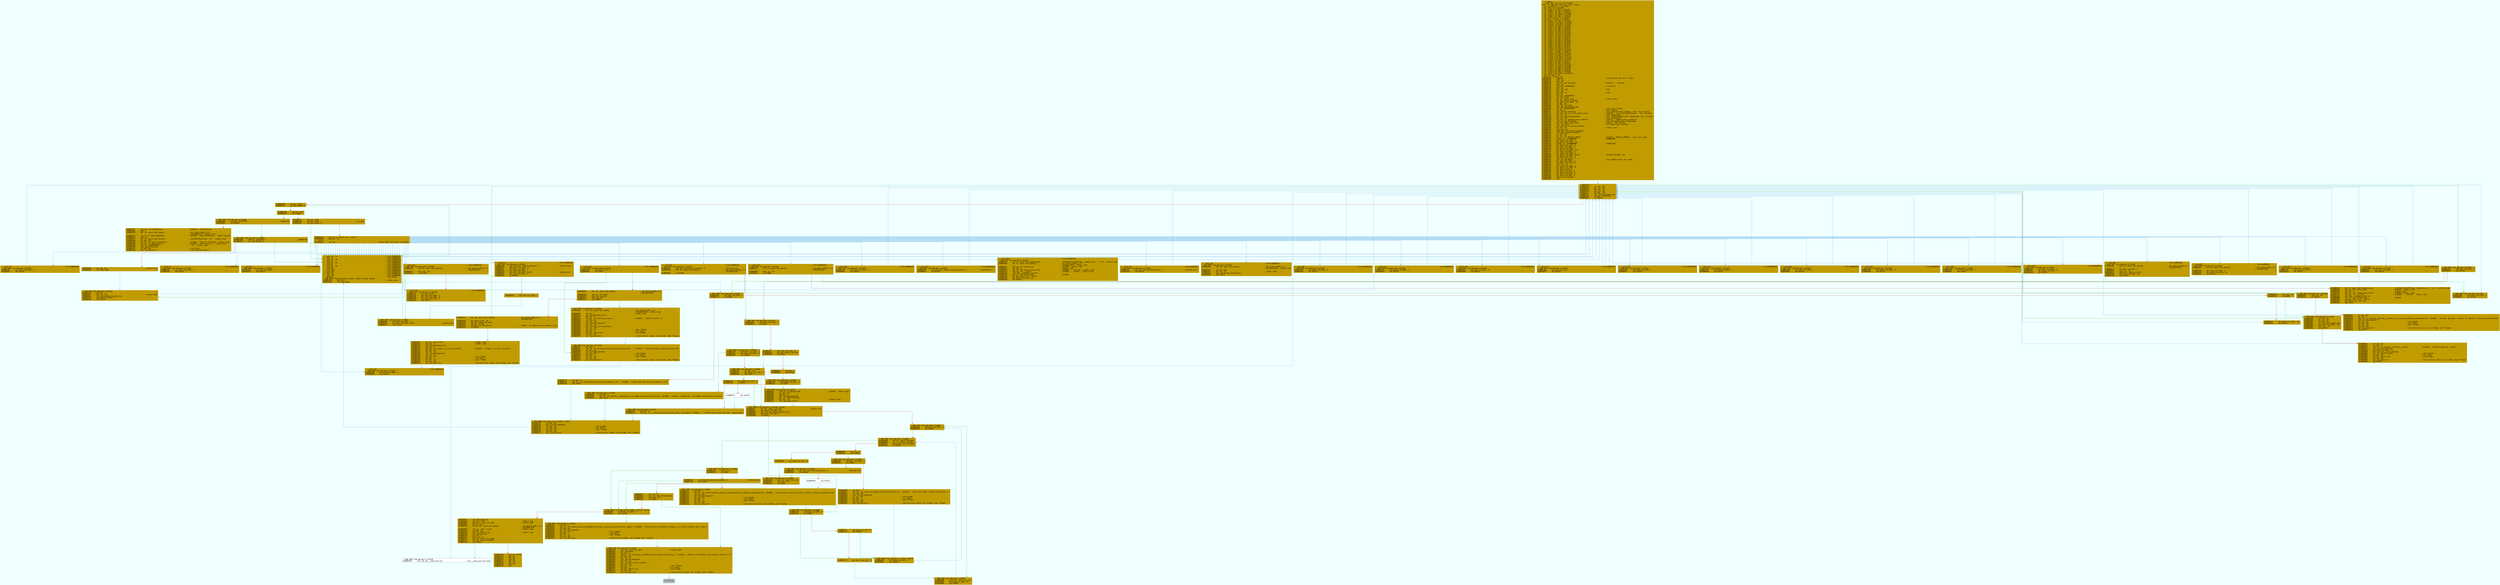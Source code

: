digraph code {
	graph [bgcolor=azure fontsize=8 fontname="Courier" splines="ortho"];
	node [fillcolor=gray style=filled shape=box];
	edge [arrowhead="normal"];
	"0x00004110" [URL="dbg.main/0x00004110", fillcolor="#c19c00",color="#c19c00", fontname="Courier",label="  ;-- main:\l  ; DATA XREF from entry0 @ 0x4998\l2144: int dbg.main (int argc, char **argv);\l; var cp_options x @ rbp-0x130\l; var stat st @ rbp-0xd0\l; var int64_t var_8h @ rsp+0x18\l; var int64_t var_10h @ rsp+0x20\l; var int64_t var_18h @ rsp+0x28\l; var uint32_t var_25h @ rsp+0x35\l; var int64_t var_26h @ rsp+0x36\l; var int64_t var_27h @ rsp+0x37\l; var char **format @ rsp+0x38\l; var int64_t var_30h @ rsp+0x40\l; var uint32_t var_34h @ rsp+0x44\l; var uint32_t var_38h @ rsp+0x48\l; var uint32_t var_3ch @ rsp+0x4c\l; var int64_t var_40h @ rsp+0x50\l; var int64_t var_44h @ rsp+0x54\l; var int64_t var_45h @ rsp+0x55\l; var int64_t var_46h @ rsp+0x56\l; var uint32_t var_47h @ rsp+0x57\l; var int64_t var_48h @ rsp+0x58\l; var int64_t var_4ch @ rsp+0x5c\l; var int64_t var_4dh @ rsp+0x5d\l; var int64_t var_4eh @ rsp+0x5e\l; var int64_t var_50h @ rsp+0x60\l; var int64_t var_58h @ rsp+0x68\l; var int64_t var_60h @ rsp+0x70\l; var int64_t var_61h @ rsp+0x71\l; var int64_t var_62h @ rsp+0x72\l; var uint32_t var_63h @ rsp+0x73\l; var int64_t var_64h @ rsp+0x74\l; var int64_t var_65h @ rsp+0x75\l; var uint32_t var_66h @ rsp+0x76\l; var int64_t var_67h @ rsp+0x77\l; var uint32_t var_68h @ rsp+0x78\l; var uint32_t var_6ah @ rsp+0x7a\l; var int64_t var_6bh @ rsp+0x7b\l; var int64_t var_6ch @ rsp+0x7c\l; var int64_t var_6eh @ rsp+0x7e\l; var uint32_t var_74h @ rsp+0x84\l; var int64_t var_78h @ rsp+0x88\l; var int64_t var_80h @ rsp+0x90\l; var int64_t var_90h @ rsp+0xa0\l; var int64_t var_a8h @ rsp+0xb8\l; var int64_t var_128h @ rsp+0x138\l; arg int argc @ rdi\l; arg char **argv @ rsi\l0x00004110      endbr64                                                ; int main(int argc,char ** argv);\l0x00004114      push r15\l0x00004116      push r14\l0x00004118      lea r14, obj.long_opts                                 ; 0x204a0 ; \",\\x82\\x01\"\l0x0000411f      push r13\l0x00004121      lea r13, [0x000180e2]                                  ; \"coreutils\"\l0x00004128      push r12\l0x0000412a      mov r12d, edi                                          ; argc\l0x0000412d      push rbp\l0x0000412e      mov rbp, rsi                                           ; argv\l0x00004131      push rbx\l0x00004132      lea rbx, [0x0001834c]\l0x00004139      sub rsp, 0x138\l0x00004140      mov rdi, qword [rsi]                                   ; int64_t arg1\l0x00004143      mov rax, qword fs:[0x28]\l0x0000414c      mov qword [var_128h], rax\l0x00004154      xor eax, eax\l0x00004156      lea r15, [var_30h]\l0x0000415b      call dbg.set_program_name\l0x00004160      lea rsi, [0x00019e3b]                                  ; const char *locale\l0x00004167      mov edi, 6                                             ; int category\l0x0000416c      call sym.imp.setlocale                                 ; char *setlocale(int category, const char *locale)\l0x00004171      lea rsi, str._usr_local_share_locale                   ; 0x18158 ; \"/usr/local/share/locale\" ; char *dirname\l0x00004178      mov rdi, r13                                           ; char *domainname\l0x0000417b      call sym.imp.bindtextdomain                            ; char *bindtextdomain(char *domainname, char *dirname)\l0x00004180      mov rdi, r13                                           ; char *domainname\l0x00004183      lea r13, str.abdfHilLnprst:uvxPRS:TZ                   ; 0x181de ; \"abdfHilLnprst:uvxPRS:TZ\"\l0x0000418a      call sym.imp.textdomain                                ; char *textdomain(char *domainname)\l0x0000418f      lea rdi, [dbg.close_stdin]                             ; 0xdc10 ; func function\l0x00004196      call sym.atexit                                        ; int atexit(func function)\l0x0000419b      call sym.imp.is_selinux_enabled\l0x000041a0      mov rdi, r15                                           ; int64_t arg1\l0x000041a3      test eax, eax\l0x000041a5      setg byte [obj.selinux_enabled]\l0x000041ac      call dbg.cp_options_default\l0x000041b1      xor edx, edx\l0x000041b3      xor ecx, ecx\l0x000041b5      lea rdi, str.POSIXLY_CORRECT                           ; 0x18170 ; \"POSIXLY_CORRECT\" ; const char *name\l0x000041bc      movabs rax, 0x200000004                                ; 8589934596\l0x000041c6      mov dword [var_74h], 1\l0x000041ce      mov qword [var_38h], rax\l0x000041d3      movabs rax, 0x100000000                                ; 4294967296\l0x000041dd      mov dword [var_4ch], 0\l0x000041e5      mov byte [var_50h], 0\l0x000041ea      mov dword [var_34h], 1\l0x000041f2      mov qword [var_40h], rax\l0x000041f7      mov word [var_48h], dx\l0x000041fc      mov qword [var_58h], 0\l0x00004205      mov qword [var_60h], 0x100                             ; [0x100:8]=0x1600 \"cpy\"\l0x0000420e      mov dword [var_68h], 0\l0x00004216      mov word [var_6ch], cx\l0x0000421b      call sym.imp.getenv                                    ; char *getenv(const char *name)\l0x00004220      mov byte [var_26h], 0\l0x00004225      mov qword [var_78h], 0\l0x0000422e      test rax, rax\l0x00004231      mov qword [var_80h], 0\l0x0000423d      mov qword [var_18h], 0\l0x00004246      mov qword [rsp], 0\l0x0000424e      mov byte [var_27h], 0\l0x00004253      mov qword [var_8h], 0\l0x0000425c      mov qword [var_10h], 0\l0x00004265      mov byte [var_25h], 0\l0x0000426a      setne byte [var_6eh]\l0x0000426f      nop\l"]
	"0x00004270" [URL="dbg.main/0x00004270", fillcolor="#c19c00",color="#c19c00", fontname="Courier",label="; XREFS(34)\l0x00004270      xor r8d, r8d\l0x00004273      mov rcx, r14\l0x00004276      mov rdx, r13\l0x00004279      mov rsi, rbp\l0x0000427c      mov edi, r12d\l0x0000427f      call sym.imp.getopt_long\l0x00004284      cmp eax, 0xffffffff\l0x00004287      je 0x4629\l"]
	"0x0000428d" [URL="dbg.main/0x0000428d", fillcolor="#c19c00",color="#c19c00", fontname="Courier",label="0x0000428d      cmp eax, 0x88\l0x00004292      jg case.0x42b4.73\l"]
	"0x00004298" [URL="dbg.main/0x00004298", fillcolor="#c19c00",color="#c19c00", fontname="Courier",label="0x00004298      cmp eax, 0x47\l0x0000429b      jle 0x4560\l"]
	"0x000042a1" [URL="dbg.main/0x000042a1", fillcolor="#c19c00",color="#c19c00", fontname="Courier",label="0x000042a1      sub eax, 0x48\l0x000042a4      cmp eax, 0x40                                          ; elf_phdr\l0x000042a7      ja case.0x42b4.73\l"]
	"0x000042ad" [URL="dbg.main/0x000042ad", fillcolor="#c19c00",color="#c19c00", fontname="Courier",label="0x000042ad      movsxd rax, dword [rbx + rax*4]\l0x000042b1      add rax, rbx\l;-- switch\l0x000042b4      jmp rax                                                ; switch table (65 cases) at 0x1834c\l"]
	"0x000042b7" [URL="dbg.main/0x000042b7", fillcolor="#c19c00",color="#c19c00", fontname="Courier",label=";-- case 82:                                                           ; from 0x000042b4\l; CODE XREF from dbg.main @ 0x42b4\l0x000042b7      mov byte [var_68h], 1\l0x000042bc      jmp 0x4270\l"]
	"0x000042be" [URL="dbg.main/0x000042be", fillcolor="#c19c00",color="#c19c00", fontname="Courier",label=";-- case 132:                                                          ; from 0x000042b4\l; CODE XREF from dbg.main @ 0x42b4\l0x000042be      mov rdi, qword [obj.optarg]                            ; obj.optarg_GLIBC_2.2.5\l                                                                       ; [0x210c0:8]=0\l0x000042c5      test rdi, rdi\l0x000042c8      jne 0x45c2\l"]
	"0x000042ce" [URL="dbg.main/0x000042ce", fillcolor="#c19c00",color="#c19c00", fontname="Courier",label=";-- case 112:                                                          ; from 0x000042b4\l; CODE XREF from dbg.main @ 0x42b4\l0x000042ce      mov eax, 0x101\l0x000042d3      mov byte [var_4dh], 1\l0x000042d8      mov word [var_4eh], ax\l0x000042dd      mov byte [var_62h], 1\l0x000042e2      jmp 0x4270\l"]
	"0x000042e4" [URL="dbg.main/0x000042e4", fillcolor="#c19c00",color="#c19c00", fontname="Courier",label=";-- case 76:                                                           ; from 0x000042b4\l; CODE XREF from dbg.main @ 0x42b4\l0x000042e4      mov dword [var_34h], 4\l0x000042ec      jmp 0x4270\l"]
	"0x000042ee" [URL="dbg.main/0x000042ee", fillcolor="#c19c00",color="#c19c00", fontname="Courier",label=";-- case 72:                                                           ; from 0x000042b4\l; CODE XREF from dbg.main @ 0x42b4\l0x000042ee      mov dword [var_34h], 3\l0x000042f6      jmp 0x4270\l"]
	"0x000042fb" [URL="dbg.main/0x000042fb", fillcolor="#c19c00",color="#c19c00", fontname="Courier",label=";-- case 136:                                                          ; from 0x000042b4\l; CODE XREF from dbg.main @ 0x42b4\l0x000042fb      mov byte [var_45h], 1\l0x00004300      jmp 0x4270\l"]
	"0x00004305" [URL="dbg.main/0x00004305", fillcolor="#c19c00",color="#c19c00", fontname="Courier",label=";-- case 135:                                                          ; from 0x000042b4\l; CODE XREF from dbg.main @ 0x42b4\l0x00004305      mov byte [obj.remove_trailing_slashes], 1              ; [0x21158:1]=1\l0x0000430c      jmp 0x4270\l"]
	"0x00004311" [URL="dbg.main/0x00004311", fillcolor="#c19c00",color="#c19c00", fontname="Courier",label=";-- case 134:                                                          ; from 0x000042b4\l; CODE XREF from dbg.main @ 0x42b4\l0x00004311      mov r9, qword [obj.argmatch_die]                       ; [0x21028:8]=0xc760 dbg.__argmatch_die ; \"`\\xc7\" ; int64_t arg6\l0x00004318      mov rsi, qword [obj.optarg]                            ; obj.optarg_GLIBC_2.2.5\l                                                                       ; [0x210c0:8]=0 ; int64_t arg2\l0x0000431f      lea rcx, obj.sparse_type                               ; 0x18480 ; int64_t arg4\l0x00004326      mov r8d, 4                                             ; int64_t arg5\l0x0000432c      lea rdx, obj.sparse_type_string                        ; 0x20880 ; \" \\x83\\x01\" ; int64_t arg3\l0x00004333      lea rdi, str.__sparse                                  ; 0x18180 ; \"--sparse\" ; int64_t arg1\l0x0000433a      call dbg.__xargmatch_internal\l0x0000433f      lea rcx, obj.sparse_type                               ; 0x18480\l0x00004346      mov eax, dword [rcx + rax*4]\l0x00004349      mov dword [var_3ch], eax\l0x0000434d      jmp 0x4270\l"]
	"0x00004352" [URL="dbg.main/0x00004352", fillcolor="#c19c00",color="#c19c00", fontname="Courier",label=";-- case 133:                                                          ; from 0x000042b4\l; CODE XREF from dbg.main @ 0x42b4\l0x00004352      mov rsi, qword [obj.optarg]                            ; obj.optarg_GLIBC_2.2.5\l                                                                       ; [0x210c0:8]=0\l0x00004359      test rsi, rsi\l0x0000435c      je 0x4608\l"]
	"0x00004362" [URL="dbg.main/0x00004362", fillcolor="#c19c00",color="#c19c00", fontname="Courier",label="0x00004362      mov r9, qword [obj.argmatch_die]                       ; [0x21028:8]=0xc760 dbg.__argmatch_die ; \"`\\xc7\" ; int64_t arg6\l0x00004369      lea rcx, obj.reflink_type                              ; 0x18470 ; int64_t arg4\l0x00004370      mov r8d, 4                                             ; int64_t arg5\l0x00004376      lea rdx, obj.reflink_type_string                       ; 0x20860 ; int64_t arg3\l0x0000437d      lea rdi, str.__reflink                                 ; 0x18189 ; \"--reflink\" ; int64_t arg1\l0x00004384      call dbg.__xargmatch_internal\l0x00004389      lea rcx, obj.reflink_type                              ; 0x18470\l0x00004390      mov eax, dword [rcx + rax*4]\l0x00004393      mov dword [var_74h], eax\l0x00004397      jmp 0x4270\l"]
	"0x0000439c" [URL="dbg.main/0x0000439c", fillcolor="#c19c00",color="#c19c00", fontname="Courier",label=";-- case 131:                                                          ; from 0x000042b4\l; CODE XREF from dbg.main @ 0x42b4\l0x0000439c      mov byte [obj.parents_option], 1                       ; [0x21159:1]=1\l0x000043a3      jmp 0x4270\l"]
	"0x000043a8" [URL="dbg.main/0x000043a8", fillcolor="#c19c00",color="#c19c00", fontname="Courier",label=";-- case 130:                                                          ; from 0x000042b4\l; CODE XREF from dbg.main @ 0x42b4\l0x000043a8      mov rdi, qword [obj.optarg]                            ; obj.optarg_GLIBC_2.2.5\l                                                                       ; [0x210c0:8]=0 ; int64_t arg2\l0x000043af      xor edx, edx\l0x000043b1      mov rsi, r15                                           ; int64_t arg3\l0x000043b4      call sym.decode_preserve_arg\l0x000043b9      jmp 0x4270\l"]
	"0x000043be" [URL="dbg.main/0x000043be", fillcolor="#c19c00",color="#c19c00", fontname="Courier",label=";-- case 80:                                                           ; from 0x000042b4\l; CODE XREF from dbg.main @ 0x42b4\l0x000043be      mov dword [var_34h], 2\l0x000043c6      jmp 0x4270\l"]
	"0x000043cb" [URL="dbg.main/0x000043cb", fillcolor="#c19c00",color="#c19c00", fontname="Courier",label=";-- case 110:                                                          ; from 0x000042b4\l; CODE XREF from dbg.main @ 0x42b4\l0x000043cb      mov dword [var_38h], 2\l0x000043d3      jmp 0x4270\l"]
	"0x000043d8" [URL="dbg.main/0x000043d8", fillcolor="#c19c00",color="#c19c00", fontname="Courier",label=";-- case 116:                                                          ; from 0x000042b4\l; CODE XREF from dbg.main @ 0x42b4\l0x000043d8      cmp qword [rsp], 0\l0x000043dd      jne 0x48f7\l"]
	"0x000043e3" [URL="dbg.main/0x000043e3", fillcolor="#c19c00",color="#c19c00", fontname="Courier",label="0x000043e3      mov rdi, qword [obj.optarg]                            ; obj.optarg_GLIBC_2.2.5\l                                                                       ; [0x210c0:8]=0\l0x000043ea      lea rsi, [var_90h]\l0x000043f2      call sym.imp.stat\l0x000043f7      test eax, eax\l0x000043f9      jne 0x48b4\l"]
	"0x000043ff" [URL="dbg.main/0x000043ff", fillcolor="#c19c00",color="#c19c00", fontname="Courier",label="0x000043ff      mov rax, qword [obj.optarg]                            ; obj.optarg_GLIBC_2.2.5\l                                                                       ; [0x210c0:8]=0\l0x00004406      mov qword [rsp], rax\l0x0000440a      mov eax, dword [var_a8h]\l0x00004411      and eax, 0xf000\l0x00004416      cmp eax, sym.imp.mbsinit                               ; 0x4000 ; int mbsinit(const mbstate_t *ps)\l0x0000441b      je 0x4270\l"]
	"0x00004421" [URL="dbg.main/0x00004421", fillcolor="#c19c00",color="#c19c00", fontname="Courier",label="0x00004421      mov rsi, qword [rsp]                                   ; int64_t arg2\l0x00004425      mov edi, 4                                             ; int64_t arg1\l0x0000442a      call sym.quotearg_style\l0x0000442f      mov edx, 5\l0x00004434      lea rsi, str.target__s_is_not_a_directory              ; 0x1813b ; \"target %s is not a directory\"\l0x0000443b      xor edi, edi\l0x0000443d      mov r12, rax\l0x00004440      call sym.imp.dcgettext\l0x00004445      mov rcx, r12\l0x00004448      xor esi, esi                                           ; int errname\l0x0000444a      mov edi, 1                                             ; int status\l0x0000444f      mov rdx, rax                                           ; char *format\l0x00004452      xor eax, eax\l0x00004454      call sym.imp.error                                     ; void error(int status, int errname, char *format)\l"]
	"0x00004459" [URL="dbg.main/0x00004459", fillcolor="#c19c00",color="#c19c00", fontname="Courier",label=";-- case 115:                                                          ; from 0x000042b4\l; CODE XREF from dbg.main @ 0x42b4\l0x00004459      mov byte [var_6ah], 1\l0x0000445e      jmp 0x4270\l"]
	"0x00004463" [URL="dbg.main/0x00004463", fillcolor="#c19c00",color="#c19c00", fontname="Courier",label=";-- case 128:                                                          ; from 0x000042b4\l; CODE XREF from dbg.main @ 0x42b4\l0x00004463      mov byte [var_61h], 0\l0x00004468      jmp 0x4270\l"]
	"0x0000446d" [URL="dbg.main/0x0000446d", fillcolor="#c19c00",color="#c19c00", fontname="Courier",label=";-- case 120:                                                          ; from 0x000042b4\l; CODE XREF from dbg.main @ 0x42b4\l0x0000446d      mov byte [var_4ch], 1\l0x00004472      jmp 0x4270\l"]
	"0x00004477" [URL="dbg.main/0x00004477", fillcolor="#c19c00",color="#c19c00", fontname="Courier",label=";-- case 118:                                                          ; from 0x000042b4\l; CODE XREF from dbg.main @ 0x42b4\l0x00004477      mov byte [var_6ch], 1\l0x0000447c      jmp 0x4270\l"]
	"0x00004481" [URL="dbg.main/0x00004481", fillcolor="#c19c00",color="#c19c00", fontname="Courier",label=";-- case 117:                                                          ; from 0x000042b4\l; CODE XREF from dbg.main @ 0x42b4\l0x00004481      mov byte [var_6bh], 1\l0x00004486      jmp 0x4270\l"]
	"0x0000448b" [URL="dbg.main/0x0000448b", fillcolor="#c19c00",color="#c19c00", fontname="Courier",label=";-- case 108:                                                          ; from 0x000042b4\l; CODE XREF from dbg.main @ 0x42b4\l0x0000448b      mov byte [var_47h], 1\l0x00004490      jmp 0x4270\l"]
	"0x00004495" [URL="dbg.main/0x00004495", fillcolor="#c19c00",color="#c19c00", fontname="Courier",label=";-- case 105:                                                          ; from 0x000042b4\l; CODE XREF from dbg.main @ 0x42b4\l0x00004495      mov dword [var_38h], 3\l0x0000449d      jmp 0x4270\l"]
	"0x000044a2" [URL="dbg.main/0x000044a2", fillcolor="#c19c00",color="#c19c00", fontname="Courier",label=";-- case 102:                                                          ; from 0x000042b4\l; CODE XREF from dbg.main @ 0x42b4\l0x000044a2      mov byte [var_46h], 1\l0x000044a7      jmp 0x4270\l"]
	"0x000044ac" [URL="dbg.main/0x000044ac", fillcolor="#c19c00",color="#c19c00", fontname="Courier",label=";-- case 100:                                                          ; from 0x000042b4\l; CODE XREF from dbg.main @ 0x42b4\l0x000044ac      mov byte [var_60h], 1\l0x000044b1      mov dword [var_34h], 2\l0x000044b9      jmp 0x4270\l"]
	"0x000044be" [URL="dbg.main/0x000044be", fillcolor="#c19c00",color="#c19c00", fontname="Courier",label=";-- case 98:                                                           ; from 0x000042b4\l; CODE XREF from dbg.main @ 0x42b4\l0x000044be      mov rax, qword [obj.optarg]                            ; obj.optarg_GLIBC_2.2.5\l                                                                       ; [0x210c0:8]=0\l0x000044c5      mov byte [var_25h], 1\l0x000044ca      test rax, rax\l0x000044cd      cmove rax, qword [var_8h]\l0x000044d3      mov qword [var_8h], rax\l0x000044d8      jmp 0x4270\l"]
	"0x000044dd" [URL="dbg.main/0x000044dd", fillcolor="#c19c00",color="#c19c00", fontname="Courier",label=";-- case 97:                                                           ; from 0x000042b4\l; CODE XREF from dbg.main @ 0x42b4\l0x000044dd      cmp byte [obj.selinux_enabled], 0                      ; [0x2115a:1]=0\l0x000044e4      mov dword [var_34h], 2\l0x000044ec      mov byte [var_60h], 1\l0x000044f1      mov byte [var_4dh], 1\l0x000044f6      mov word [var_4eh], 0x101                              ; [0x101:2]=22\l0x000044fd      mov byte [var_62h], 1\l0x00004502      je 0x4509\l"]
	"0x00004504" [URL="dbg.main/0x00004504", fillcolor="#c19c00",color="#c19c00", fontname="Courier",label="0x00004504      mov byte [var_63h], 1\l"]
	"0x00004509" [URL="dbg.main/0x00004509", fillcolor="#c19c00",color="#c19c00", fontname="Courier",label="; CODE XREF from dbg.main @ 0x4502\l0x00004509      mov byte [var_65h], 1\l0x0000450e      mov word [var_67h], 0x101                              ; [0x101:2]=22\l0x00004515      jmp 0x4270\l"]
	"0x0000451a" [URL="dbg.main/0x0000451a", fillcolor="#c19c00",color="#c19c00", fontname="Courier",label=";-- case 90:                                                           ; from 0x000042b4\l; CODE XREF from dbg.main @ 0x42b4\l0x0000451a      cmp byte [obj.selinux_enabled], 0                      ; [0x2115a:1]=0\l0x00004521      mov rax, qword [obj.optarg]                            ; obj.optarg_GLIBC_2.2.5\l                                                                       ; [0x210c0:8]=0\l0x00004528      je 0x45d9\l"]
	"0x0000452e" [URL="dbg.main/0x0000452e", fillcolor="#c19c00",color="#c19c00", fontname="Courier",label="0x0000452e      test rax, rax\l0x00004531      je 0x4858\l"]
	"0x00004537" [URL="dbg.main/0x00004537", fillcolor="#c19c00",color="#c19c00", fontname="Courier",label="0x00004537      mov qword [var_18h], rax\l0x0000453c      jmp 0x4270\l"]
	"0x00004541" [URL="dbg.main/0x00004541", fillcolor="#c19c00",color="#c19c00", fontname="Courier",label=";-- case 83:                                                           ; from 0x000042b4\l; CODE XREF from dbg.main @ 0x42b4\l0x00004541      mov rax, qword [obj.optarg]                            ; obj.optarg_GLIBC_2.2.5\l                                                                       ; [0x210c0:8]=0\l0x00004548      mov byte [var_25h], 1\l0x0000454d      mov qword [var_10h], rax\l0x00004552      jmp 0x4270\l"]
	"0x00004560" [URL="dbg.main/0x00004560", fillcolor="#c19c00",color="#c19c00", fontname="Courier",label="; CODE XREF from dbg.main @ 0x429b\l0x00004560      cmp eax, 0xffffff7d                                    ; 4294967165\l0x00004565      jne 0x45b0\l"]
	"0x00004567" [URL="dbg.main/0x00004567", fillcolor="#c19c00",color="#c19c00", fontname="Courier",label="0x00004567      lea rax, str.Jim_Meyering                              ; 0x181d1 ; \"Jim Meyering\"\l0x0000456e      push 0\l0x00004570      mov rdi, qword [obj.stdout]                            ; obj.stdout_GLIBC_2.2.5\l                                                                       ; [0x210a8:8]=0 ; int64_t arg1\l0x00004577      lea r9, str.David_MacKenzie                            ; 0x181af ; \"David MacKenzie\" ; int64_t arg_c0h\l0x0000457e      push rax\l0x0000457f      mov rcx, qword [obj.Version]                           ; [0x21020:8]=0x1a4b1 \"9.0\" ; int64_t arg5\l0x00004586      xor eax, eax\l0x00004588      lea r8, str.Torbjorn_Granlund                          ; 0x181bf ; \"Torbjorn Granlund\" ; int64_t arg6\l0x0000458f      lea rdx, str.GNU_coreutils                             ; 0x180de ; \"GNU coreutils\" ; int64_t arg3\l0x00004596      lea rsi, [0x00018065]                                  ; \"cp\" ; int64_t arg2\l0x0000459d      call dbg.version_etc\l0x000045a2      xor edi, edi                                           ; int status\l0x000045a4      call sym.imp.exit                                      ; void exit(int status)\l"]
	"0x000045b0" [URL="dbg.main/0x000045b0", fillcolor="#c19c00",color="#c19c00", fontname="Courier",label="; CODE XREF from dbg.main @ 0x4565\l0x000045b0      cmp eax, 0xffffff7e                                    ; 4294967166\l0x000045b5      jne case.0x42b4.73\l"]
	"0x000045bb" [URL="dbg.main/0x000045bb", fillcolor="#c19c00",color="#c19c00", fontname="Courier",label="0x000045bb      xor edi, edi                                           ; int64_t arg1\l0x000045bd      call dbg.usage\l"]
	"0x000045c2" [URL="dbg.main/0x000045c2", fillcolor="#c19c00",color="#c19c00", fontname="Courier",label="; CODE XREF from dbg.main @ 0x42c8\l0x000045c2      mov edx, 1\l0x000045c7      mov rsi, r15                                           ; int64_t arg3\l0x000045ca      call sym.decode_preserve_arg\l0x000045cf      mov byte [var_62h], 1\l0x000045d4      jmp 0x4270\l"]
	"0x000045d9" [URL="dbg.main/0x000045d9", fillcolor="#c19c00",color="#c19c00", fontname="Courier",label="; CODE XREF from dbg.main @ 0x4528\l0x000045d9      test rax, rax\l0x000045dc      je 0x4270\l"]
	"0x000045e2" [URL="dbg.main/0x000045e2", fillcolor="#c19c00",color="#c19c00", fontname="Courier",label="0x000045e2      xor edi, edi\l0x000045e4      mov edx, 5\l0x000045e9      lea rsi, str.warning:_ignoring___context__it_requires_an_SELinux_enabled_kernel ; 0x19968 ; \"warning: ignoring --context; it requires an SELinux-enabled kernel\"\l0x000045f0      call sym.imp.dcgettext\l0x000045f5      xor esi, esi                                           ; int errname\l0x000045f7      xor edi, edi                                           ; int status\l0x000045f9      mov rdx, rax                                           ; char *format\l0x000045fc      xor eax, eax\l0x000045fe      call sym.imp.error                                     ; void error(int status, int errname, char *format)\l0x00004603      jmp 0x4270\l"]
	"0x00004608" [URL="dbg.main/0x00004608", fillcolor="#c19c00",color="#c19c00", fontname="Courier",label="; CODE XREF from dbg.main @ 0x435c\l0x00004608      mov dword [var_74h], 2\l0x00004610      jmp 0x4270\l"]
	"0x00004615" [URL="dbg.main/0x00004615", fillcolor="#c19c00",color="#c19c00", fontname="Courier",label=";-- case 129:                                                          ; from 0x000042b4\l; CODE XREF from dbg.main @ 0x42b4\l0x00004615      mov byte [var_27h], 1\l0x0000461a      jmp 0x4270\l"]
	"0x0000461f" [URL="dbg.main/0x0000461f", fillcolor="#c19c00",color="#c19c00", fontname="Courier",label=";-- case 84:                                                           ; from 0x000042b4\l; CODE XREF from dbg.main @ 0x42b4\l0x0000461f      mov byte [var_26h], 1\l0x00004624      jmp 0x4270\l"]
	"0x00004629" [URL="dbg.main/0x00004629", fillcolor="#c19c00",color="#c19c00", fontname="Courier",label="; CODE XREF from dbg.main @ 0x4287\l0x00004629      cmp byte [var_47h], 0\l0x0000462e      jne 0x476e\l"]
	"0x00004634" [URL="dbg.main/0x00004634", fillcolor="#c19c00",color="#c19c00", fontname="Courier",label="; CODE XREF from dbg.main @ 0x4773\l0x00004634      cmp dword [var_38h], 2\l0x00004639      je 0x4787\l"]
	"0x0000463f" [URL="dbg.main/0x0000463f", fillcolor="#c19c00",color="#c19c00", fontname="Courier",label="0x0000463f      cmp byte [var_25h], 0\l0x00004644      mov eax, dword [var_74h]\l0x00004648      je 0x4797\l"]
	"0x0000464e" [URL="dbg.main/0x0000464e", fillcolor="#c19c00",color="#c19c00", fontname="Courier",label="0x0000464e      cmp eax, 2\l0x00004651      je 0x4738\l"]
	"0x00004657" [URL="dbg.main/0x00004657", fillcolor="#c19c00",color="#c19c00", fontname="Courier",label="; CODE XREF from dbg.main @ 0x473d\l0x00004657      lea rsi, str.backup_type                               ; 0x181f6 ; \"backup type\"\l0x0000465e      xor edi, edi\l0x00004660      mov edx, 5\l0x00004665      call sym.imp.dcgettext\l0x0000466a      mov rsi, qword [var_8h]\l0x0000466f      mov rdi, rax                                           ; uint32_t arg2\l0x00004672      call dbg.xget_version\l"]
	"0x00004677" [URL="dbg.main/0x00004677", fillcolor="#c19c00",color="#c19c00", fontname="Courier",label="; CODE XREFS from dbg.main @ 0x479e, 0x47a9\l0x00004677      mov rdi, qword [var_10h]                               ; int64_t arg1\l0x0000467c      mov dword [var_30h], eax\l0x00004680      call sym.set_simple_backup_suffix\l0x00004685      cmp dword [var_34h], 1\l0x0000468a      je 0x47ea\l"]
	"0x00004690" [URL="dbg.main/0x00004690", fillcolor="#c19c00",color="#c19c00", fontname="Courier",label="; CODE XREF from dbg.main @ 0x4841\l0x00004690      cmp byte [var_68h], 0\l0x00004695      jne 0x4800\l"]
	"0x0000469b" [URL="dbg.main/0x0000469b", fillcolor="#c19c00",color="#c19c00", fontname="Courier",label="; CODE XREF from dbg.main @ 0x4809\l0x0000469b      mov rcx, qword [var_18h]\l0x000046a0      or rcx, qword [var_58h]\l0x000046a5      movzx eax, byte [var_64h]\l0x000046aa      je 0x47b1\l"]
	"0x000046b0" [URL="dbg.main/0x000046b0", fillcolor="#c19c00",color="#c19c00", fontname="Courier",label="0x000046b0      test al, al\l0x000046b2      jne 0x480e\l"]
	"0x000046b8" [URL="dbg.main/0x000046b8", fillcolor="#c19c00",color="#c19c00", fontname="Courier",label="0x000046b8      mov byte [var_63h], 0\l"]
	"0x000046bd" [URL="dbg.main/0x000046bd", fillcolor="#c19c00",color="#c19c00", fontname="Courier",label="; CODE XREF from dbg.main @ 0x484d\l0x000046bd      mov rax, qword [var_18h]\l0x000046c2      test rax, rax\l0x000046c5      je 0x46d7\l"]
	"0x000046c7" [URL="dbg.main/0x000046c7", fillcolor="#c19c00",color="#c19c00", fontname="Courier",label="0x000046c7      mov rdi, rax\l0x000046ca      call sym.imp.setfscreatecon\l0x000046cf      test eax, eax\l0x000046d1      js 0x4944\l"]
	"0x000046d7" [URL="dbg.main/0x000046d7", fillcolor="#c19c00",color="#c19c00", fontname="Courier",label="; CODE XREFS from dbg.main @ 0x46c5, 0x47b3, 0x47c0\l0x000046d7      cmp byte [var_66h], 0\l0x000046dc      jne 0x4920\l"]
	"0x000046e2" [URL="dbg.main/0x000046e2", fillcolor="#c19c00",color="#c19c00", fontname="Courier",label="0x000046e2      call dbg.hash_init\l0x000046e7      mov edi, r12d                                          ; int64_t arg1\l0x000046ea      movzx ecx, byte [var_26h]                              ; int64_t arg5\l0x000046ef      mov r8, r15\l0x000046f2      movsxd rdx, dword [obj.optind]                         ; obj.optind_GLIBC_2.2.5\l                                                                       ; [0x210b8:4]=0\l0x000046f9      lea rsi, [rbp + rdx*8]                                 ; int64_t arg2\l0x000046fe      sub edi, edx\l0x00004700      mov rdx, qword [rsp]                                   ; int64_t arg3\l0x00004704      call dbg.do_copy\l0x00004709      xor eax, 1\l0x0000470c      movzx eax, al\l0x0000470f      mov rdx, qword [var_128h]\l0x00004717      sub rdx, qword fs:[0x28]\l0x00004720      jne 0x491b\l"]
	"0x00004726" [URL="dbg.main/0x00004726", fillcolor="#c19c00",color="#c19c00", fontname="Courier",label="0x00004726      add rsp, 0x138\l0x0000472d      pop rbx\l0x0000472e      pop rbp\l0x0000472f      pop r12\l0x00004731      pop r13\l0x00004733      pop r14\l0x00004735      pop r15\l0x00004737      ret\l"]
	"0x00004738" [URL="dbg.main/0x00004738", fillcolor="#c19c00",color="#c19c00", fontname="Courier",label="; CODE XREF from dbg.main @ 0x4651\l0x00004738      cmp dword [var_3ch], 2\l0x0000473d      je 0x4657\l"]
	"0x00004743" [URL="dbg.main/0x00004743", fillcolor="#c19c00",color="#c19c00", fontname="Courier",label="; CODE XREF from dbg.main @ 0x47af\l0x00004743      mov edx, 5\l0x00004748      lea rsi, str.__reflink_can_be_used_only_with___sparseauto ; 0x19a20 ; \"--reflink can be used only with --sparse=auto\"\l"]
	"0x0000474f" [URL="dbg.main/0x0000474f", fillcolor="#c19c00",color="#c19c00", fontname="Courier",label="; CODE XREFS from dbg.main @ 0x4785, 0x48af\l0x0000474f      xor edi, edi\l0x00004751      call sym.imp.dcgettext\l0x00004756      xor esi, esi                                           ; int errname\l0x00004758      xor edi, edi                                           ; int status\l0x0000475a      mov rdx, rax                                           ; char *format\l0x0000475d      xor eax, eax\l0x0000475f      call sym.imp.error                                     ; void error(int status, int errname, char *format)\l"]
	"0x00004764" [URL="dbg.main/0x00004764", fillcolor="#c19c00",color="#c19c00", fontname="Courier",label=";-- case 73...75:                                                      ; from 0x000042b4\l;-- case 77:                                                           ; from 0x000042b4\l;-- case 78...79:                                                      ; from 0x000042b4\l;-- case 81:                                                           ; from 0x000042b4\l;-- case 85...89:                                                      ; from 0x000042b4\l;-- case 91:                                                           ; from 0x000042b4\l;-- case 92...96:                                                      ; from 0x000042b4\l;-- case 99:                                                           ; from 0x000042b4\l;-- case 101:                                                          ; from 0x000042b4\l;-- case 104:                                                          ; from 0x000042b4\l;-- case 107:                                                          ; from 0x000042b4\l;-- case 111:                                                          ; from 0x000042b4\l;-- case 119:                                                          ; from 0x000042b4\l;-- default:                                                           ; from 0x42b4\l; CODE XREFS from dbg.main @ 0x4292, 0x42a7, 0x42b4, 0x45b5\l0x00004764      mov edi, 1                                             ; int64_t arg1\l0x00004769      call dbg.usage\l"]
	"0x0000476e" [URL="dbg.main/0x0000476e", fillcolor="#c19c00",color="#c19c00", fontname="Courier",label="; CODE XREF from dbg.main @ 0x462e\l0x0000476e      cmp byte [var_6ah], 0\l0x00004773      je 0x4634\l"]
	"0x00004779" [URL="dbg.main/0x00004779", fillcolor="#c19c00",color="#c19c00", fontname="Courier",label="0x00004779      mov edx, 5\l0x0000477e      lea rsi, str.cannot_make_both_hard_and_symbolic_links  ; 0x199b0 ; \"cannot make both hard and symbolic links\"\l0x00004785      jmp 0x474f\l"]
	"0x00004787" [URL="dbg.main/0x00004787", fillcolor="#c19c00",color="#c19c00", fontname="Courier",label="; CODE XREF from dbg.main @ 0x4639\l0x00004787      cmp byte [var_25h], 0\l0x0000478c      mov byte [var_6bh], 0\l0x00004791      jne 0x48a3\l"]
	"0x00004797" [URL="dbg.main/0x00004797", fillcolor="#c19c00",color="#c19c00", fontname="Courier",label="; CODE XREF from dbg.main @ 0x4648\l0x00004797      xor eax, eax\l0x00004799      cmp dword [var_74h], 2\l0x0000479e      jne 0x4677\l"]
	"0x000047a4" [URL="dbg.main/0x000047a4", fillcolor="#c19c00",color="#c19c00", fontname="Courier",label="0x000047a4      cmp dword [var_3ch], 2\l0x000047a9      je 0x4677\l"]
	"0x000047af" [URL="dbg.main/0x000047af", fillcolor="white",color="#767676", fontname="Courier",label="0x000047af      jmp 0x4743\l"]
	"0x000047b1" [URL="dbg.main/0x000047b1", fillcolor="#c19c00",color="#c19c00", fontname="Courier",label="; CODE XREF from dbg.main @ 0x46aa\l0x000047b1      test al, al\l0x000047b3      je 0x46d7\l"]
	"0x000047b9" [URL="dbg.main/0x000047b9", fillcolor="#c19c00",color="#c19c00", fontname="Courier",label="0x000047b9      cmp byte [obj.selinux_enabled], 0                      ; [0x2115a:1]=0\l0x000047c0      jne 0x46d7\l"]
	"0x000047c6" [URL="dbg.main/0x000047c6", fillcolor="#c19c00",color="#c19c00", fontname="Courier",label="; CODE XREF from dbg.main @ 0x4853\l0x000047c6      mov edx, 5\l0x000047cb      lea rsi, str.cannot_preserve_security_context_without_an_SELinux_enabled_kernel ; 0x19a80 ; \"cannot preserve security context without an SELinux-enabled kernel\"\l0x000047d2      xor edi, edi\l0x000047d4      call sym.imp.dcgettext\l0x000047d9      xor esi, esi                                           ; int errname\l0x000047db      mov edi, 1                                             ; int status\l0x000047e0      mov rdx, rax                                           ; char *format\l0x000047e3      xor eax, eax\l0x000047e5      call sym.imp.error                                     ; void error(int status, int errname, char *format)\l"]
	"0x000047ea" [URL="dbg.main/0x000047ea", fillcolor="#c19c00",color="#c19c00", fontname="Courier",label="; CODE XREF from dbg.main @ 0x468a\l0x000047ea      cmp byte [var_68h], 0\l0x000047ef      je 0x4839\l"]
	"0x000047f1" [URL="dbg.main/0x000047f1", fillcolor="#c19c00",color="#c19c00", fontname="Courier",label="0x000047f1      cmp byte [var_47h], 0\l0x000047f6      jne 0x4839\l"]
	"0x000047f8" [URL="dbg.main/0x000047f8", fillcolor="#c19c00",color="#c19c00", fontname="Courier",label="0x000047f8      mov dword [var_34h], 2\l"]
	"0x00004800" [URL="dbg.main/0x00004800", fillcolor="#c19c00",color="#c19c00", fontname="Courier",label="; CODE XREF from dbg.main @ 0x4695\l0x00004800      movzx eax, byte [var_27h]\l0x00004805      mov byte [var_44h], al\l0x00004809      jmp 0x469b\l"]
	"0x0000480e" [URL="dbg.main/0x0000480e", fillcolor="#c19c00",color="#c19c00", fontname="Courier",label="; CODE XREF from dbg.main @ 0x46b2\l0x0000480e      cmp byte [var_63h], 0\l0x00004813      je 0x4846\l"]
	"0x00004815" [URL="dbg.main/0x00004815", fillcolor="#c19c00",color="#c19c00", fontname="Courier",label="0x00004815      mov edx, 5\l0x0000481a      lea rsi, str.cannot_set_target_context_and_preserve_it ; 0x19a50 ; \"cannot set target context and preserve it\"\l0x00004821      xor edi, edi\l0x00004823      call sym.imp.dcgettext\l0x00004828      xor esi, esi                                           ; int errname\l0x0000482a      mov edi, 1                                             ; int status\l0x0000482f      mov rdx, rax                                           ; char *format\l0x00004832      xor eax, eax\l0x00004834      call sym.imp.error                                     ; void error(int status, int errname, char *format)\l"]
	"0x00004839" [URL="dbg.main/0x00004839", fillcolor="#c19c00",color="#c19c00", fontname="Courier",label="; CODE XREFS from dbg.main @ 0x47ef, 0x47f6\l0x00004839      mov dword [var_34h], 4\l0x00004841      jmp 0x4690\l"]
	"0x00004846" [URL="dbg.main/0x00004846", fillcolor="#c19c00",color="#c19c00", fontname="Courier",label="; CODE XREF from dbg.main @ 0x4813\l0x00004846      cmp byte [obj.selinux_enabled], 0                      ; [0x2115a:1]=0\l0x0000484d      jne 0x46bd\l"]
	"0x00004853" [URL="dbg.main/0x00004853", fillcolor="white",color="#767676", fontname="Courier",label="0x00004853      jmp 0x47c6\l"]
	"0x00004858" [URL="dbg.main/0x00004858", fillcolor="#c19c00",color="#c19c00", fontname="Courier",label="; CODE XREF from dbg.main @ 0x4531\l0x00004858      xor edx, edx\l0x0000485a      xor esi, esi\l0x0000485c      xor edi, edi\l0x0000485e      call sym.imp.selabel_open\l0x00004863      mov qword [var_58h], rax\l0x00004868      test rax, rax\l0x0000486b      jne 0x4270\l"]
	"0x00004871" [URL="dbg.main/0x00004871", fillcolor="#c19c00",color="#c19c00", fontname="Courier",label="0x00004871      xor edi, edi\l0x00004873      mov edx, 5\l0x00004878      lea rsi, str.warning:_ignoring___context               ; 0x18193 ; \"warning: ignoring --context\"\l0x0000487f      call sym.imp.dcgettext\l0x00004884      mov qword [format], rax\l0x00004889      call sym.imp.__errno_location\l0x0000488e      mov rdx, qword [format]                                ; char *format\l0x00004893      xor edi, edi                                           ; int status\l0x00004895      mov esi, dword [rax]                                   ; int errname\l0x00004897      xor eax, eax\l0x00004899      call sym.imp.error                                     ; void error(int status, int errname, char *format)\l0x0000489e      jmp 0x4270\l"]
	"0x000048a3" [URL="dbg.main/0x000048a3", fillcolor="#c19c00",color="#c19c00", fontname="Courier",label="; CODE XREF from dbg.main @ 0x4791\l0x000048a3      mov edx, 5\l0x000048a8      lea rsi, str.options___backup_and___no_clobber_are_mutually_exclusive ; 0x199e0 ; \"options --backup and --no-clobber are mutually exclusive\"\l0x000048af      jmp 0x474f\l"]
	"0x000048b4" [URL="dbg.main/0x000048b4", fillcolor="#c19c00",color="#c19c00", fontname="Courier",label="; CODE XREF from dbg.main @ 0x43f9\l0x000048b4      mov rsi, qword [obj.optarg]                            ; obj.optarg_GLIBC_2.2.5\l                                                                       ; [0x210c0:8]=0 ; int64_t arg2\l0x000048bb      mov edi, 4                                             ; int64_t arg1\l0x000048c0      call sym.quotearg_style\l0x000048c5      mov edx, 5\l0x000048ca      lea rsi, str.failed_to_access__s                       ; 0x18051 ; \"failed to access %s\"\l0x000048d1      xor edi, edi\l0x000048d3      mov r13, rax\l0x000048d6      call sym.imp.dcgettext\l0x000048db      mov r12, rax\l0x000048de      call sym.imp.__errno_location\l0x000048e3      mov rcx, r13\l0x000048e6      mov rdx, r12                                           ; char *format\l0x000048e9      mov edi, 1                                             ; int status\l0x000048ee      mov esi, dword [rax]                                   ; int errname\l0x000048f0      xor eax, eax\l0x000048f2      call sym.imp.error                                     ; void error(int status, int errname, char *format)\l"]
	"0x000048f7" [URL="dbg.main/0x000048f7", fillcolor="#c19c00",color="#c19c00", fontname="Courier",label="; CODE XREF from dbg.main @ 0x43dd\l0x000048f7      mov edx, 5\l0x000048fc      lea rsi, str.multiple_target_directories_specified     ; 0x19940 ; \"multiple target directories specified\"\l0x00004903      xor edi, edi\l0x00004905      call sym.imp.dcgettext\l0x0000490a      xor esi, esi                                           ; int errname\l0x0000490c      mov edi, 1                                             ; int status\l0x00004911      mov rdx, rax                                           ; char *format\l0x00004914      xor eax, eax\l0x00004916      call sym.imp.error                                     ; void error(int status, int errname, char *format)\l"]
	"0x0000491b" [URL="dbg.main/0x0000491b", fillcolor="white",color="#767676", fontname="Courier",label="; CODE XREF from dbg.main @ 0x4720\l0x0000491b      call sym.imp.__stack_chk_fail                          ; void __stack_chk_fail(void)\l"]
	"0x00004920" [URL="dbg.main/0x00004920", fillcolor="#c19c00",color="#c19c00", fontname="Courier",label="; CODE XREF from dbg.main @ 0x46dc\l0x00004920      mov edx, 5\l0x00004925      lea rsi, str.cannot_preserve_extended_attributes__cp_is_built_without_xattr_support ; 0x19b00 ; \"cannot preserve extended attributes, cp is built without xattr support\"\l0x0000492c      xor edi, edi\l0x0000492e      call sym.imp.dcgettext\l0x00004933      xor esi, esi                                           ; int errname\l0x00004935      mov edi, 1                                             ; int status\l0x0000493a      mov rdx, rax                                           ; char *format\l0x0000493d      xor eax, eax\l0x0000493f      call sym.imp.error                                     ; void error(int status, int errname, char *format)\l"]
	"0x00004944" [URL="dbg.main/0x00004944", fillcolor="#c19c00",color="#c19c00", fontname="Courier",label="; CODE XREF from dbg.main @ 0x46d1\l0x00004944      mov rdi, qword [var_18h]                               ; int64_t arg1\l0x00004949      call dbg.quote\l0x0000494e      mov edx, 5\l0x00004953      lea rsi, str.failed_to_set_default_file_creation_context_to__s ; 0x19ac8 ; \"failed to set default file creation context to %s\"\l0x0000495a      xor edi, edi\l0x0000495c      mov r13, rax\l0x0000495f      call sym.imp.dcgettext\l0x00004964      mov r12, rax\l0x00004967      call sym.imp.__errno_location\l0x0000496c      mov rcx, r13\l0x0000496f      mov rdx, r12                                           ; char *format\l0x00004972      mov edi, 1                                             ; int status\l0x00004977      mov esi, dword [rax]                                   ; int errname\l0x00004979      xor eax, eax\l0x0000497b      call sym.imp.error                                     ; void error(int status, int errname, char *format)\l"]
        "0x00004110" -> "0x00004270" [color="#3a96dd"];
        "0x00004270" -> "0x00004629" [color="#13a10e"];
        "0x00004270" -> "0x0000428d" [color="#c50f1f"];
        "0x0000428d" -> "0x00004764" [color="#13a10e"];
        "0x0000428d" -> "0x00004298" [color="#c50f1f"];
        "0x00004298" -> "0x00004560" [color="#13a10e"];
        "0x00004298" -> "0x000042a1" [color="#c50f1f"];
        "0x000042a1" -> "0x00004764" [color="#13a10e"];
        "0x000042a1" -> "0x000042ad" [color="#c50f1f"];
        "0x000042ad" -> "0x000042ee" [color="#3a96dd"];
        "0x000042ad" -> "0x00004764" [color="#3a96dd"];
        "0x000042ad" -> "0x00004764" [color="#3a96dd"];
        "0x000042ad" -> "0x00004764" [color="#3a96dd"];
        "0x000042ad" -> "0x000042e4" [color="#3a96dd"];
        "0x000042ad" -> "0x00004764" [color="#3a96dd"];
        "0x000042ad" -> "0x00004764" [color="#3a96dd"];
        "0x000042ad" -> "0x00004764" [color="#3a96dd"];
        "0x000042ad" -> "0x000043be" [color="#3a96dd"];
        "0x000042ad" -> "0x00004764" [color="#3a96dd"];
        "0x000042ad" -> "0x000042b7" [color="#3a96dd"];
        "0x000042ad" -> "0x00004541" [color="#3a96dd"];
        "0x000042ad" -> "0x0000461f" [color="#3a96dd"];
        "0x000042ad" -> "0x00004764" [color="#3a96dd"];
        "0x000042ad" -> "0x00004764" [color="#3a96dd"];
        "0x000042ad" -> "0x00004764" [color="#3a96dd"];
        "0x000042ad" -> "0x00004764" [color="#3a96dd"];
        "0x000042ad" -> "0x00004764" [color="#3a96dd"];
        "0x000042ad" -> "0x0000451a" [color="#3a96dd"];
        "0x000042ad" -> "0x00004764" [color="#3a96dd"];
        "0x000042ad" -> "0x00004764" [color="#3a96dd"];
        "0x000042ad" -> "0x00004764" [color="#3a96dd"];
        "0x000042ad" -> "0x00004764" [color="#3a96dd"];
        "0x000042ad" -> "0x00004764" [color="#3a96dd"];
        "0x000042ad" -> "0x00004764" [color="#3a96dd"];
        "0x000042ad" -> "0x000044dd" [color="#3a96dd"];
        "0x000042ad" -> "0x000044be" [color="#3a96dd"];
        "0x000042ad" -> "0x00004764" [color="#3a96dd"];
        "0x000042ad" -> "0x000044ac" [color="#3a96dd"];
        "0x000042ad" -> "0x00004764" [color="#3a96dd"];
        "0x000042ad" -> "0x000044a2" [color="#3a96dd"];
        "0x000042ad" -> "0x00004764" [color="#3a96dd"];
        "0x000042ad" -> "0x00004764" [color="#3a96dd"];
        "0x000042ad" -> "0x00004495" [color="#3a96dd"];
        "0x000042ad" -> "0x00004764" [color="#3a96dd"];
        "0x000042ad" -> "0x00004764" [color="#3a96dd"];
        "0x000042ad" -> "0x0000448b" [color="#3a96dd"];
        "0x000042ad" -> "0x00004764" [color="#3a96dd"];
        "0x000042ad" -> "0x000043cb" [color="#3a96dd"];
        "0x000042ad" -> "0x00004764" [color="#3a96dd"];
        "0x000042ad" -> "0x000042ce" [color="#3a96dd"];
        "0x000042ad" -> "0x00004764" [color="#3a96dd"];
        "0x000042ad" -> "0x000042b7" [color="#3a96dd"];
        "0x000042ad" -> "0x00004459" [color="#3a96dd"];
        "0x000042ad" -> "0x000043d8" [color="#3a96dd"];
        "0x000042ad" -> "0x00004481" [color="#3a96dd"];
        "0x000042ad" -> "0x00004477" [color="#3a96dd"];
        "0x000042ad" -> "0x00004764" [color="#3a96dd"];
        "0x000042ad" -> "0x0000446d" [color="#3a96dd"];
        "0x000042ad" -> "0x00004764" [color="#3a96dd"];
        "0x000042ad" -> "0x00004764" [color="#3a96dd"];
        "0x000042ad" -> "0x00004764" [color="#3a96dd"];
        "0x000042ad" -> "0x00004764" [color="#3a96dd"];
        "0x000042ad" -> "0x00004764" [color="#3a96dd"];
        "0x000042ad" -> "0x00004764" [color="#3a96dd"];
        "0x000042ad" -> "0x00004764" [color="#3a96dd"];
        "0x000042ad" -> "0x00004463" [color="#3a96dd"];
        "0x000042ad" -> "0x00004615" [color="#3a96dd"];
        "0x000042ad" -> "0x000043a8" [color="#3a96dd"];
        "0x000042ad" -> "0x0000439c" [color="#3a96dd"];
        "0x000042ad" -> "0x000042be" [color="#3a96dd"];
        "0x000042ad" -> "0x00004352" [color="#3a96dd"];
        "0x000042ad" -> "0x00004311" [color="#3a96dd"];
        "0x000042ad" -> "0x00004305" [color="#3a96dd"];
        "0x000042ad" -> "0x000042fb" [color="#3a96dd"];
        "0x000042b7" -> "0x00004270" [color="#3a96dd"];
        "0x000042be" -> "0x000045c2" [color="#13a10e"];
        "0x000042be" -> "0x000042ce" [color="#c50f1f"];
        "0x000042ce" -> "0x00004270" [color="#3a96dd"];
        "0x000042e4" -> "0x00004270" [color="#3a96dd"];
        "0x000042ee" -> "0x00004270" [color="#3a96dd"];
        "0x000042fb" -> "0x00004270" [color="#3a96dd"];
        "0x00004305" -> "0x00004270" [color="#3a96dd"];
        "0x00004311" -> "0x00004270" [color="#3a96dd"];
        "0x00004352" -> "0x00004608" [color="#13a10e"];
        "0x00004352" -> "0x00004362" [color="#c50f1f"];
        "0x00004362" -> "0x00004270" [color="#3a96dd"];
        "0x0000439c" -> "0x00004270" [color="#3a96dd"];
        "0x000043a8" -> "0x00004270" [color="#3a96dd"];
        "0x000043be" -> "0x00004270" [color="#3a96dd"];
        "0x000043cb" -> "0x00004270" [color="#3a96dd"];
        "0x000043d8" -> "0x000048f7" [color="#13a10e"];
        "0x000043d8" -> "0x000043e3" [color="#c50f1f"];
        "0x000043e3" -> "0x000048b4" [color="#13a10e"];
        "0x000043e3" -> "0x000043ff" [color="#c50f1f"];
        "0x000043ff" -> "0x00004270" [color="#13a10e"];
        "0x000043ff" -> "0x00004421" [color="#c50f1f"];
        "0x00004421" -> "0x00004459" [color="#3a96dd"];
        "0x00004459" -> "0x00004270" [color="#3a96dd"];
        "0x00004463" -> "0x00004270" [color="#3a96dd"];
        "0x0000446d" -> "0x00004270" [color="#3a96dd"];
        "0x00004477" -> "0x00004270" [color="#3a96dd"];
        "0x00004481" -> "0x00004270" [color="#3a96dd"];
        "0x0000448b" -> "0x00004270" [color="#3a96dd"];
        "0x00004495" -> "0x00004270" [color="#3a96dd"];
        "0x000044a2" -> "0x00004270" [color="#3a96dd"];
        "0x000044ac" -> "0x00004270" [color="#3a96dd"];
        "0x000044be" -> "0x00004270" [color="#3a96dd"];
        "0x000044dd" -> "0x00004509" [color="#13a10e"];
        "0x000044dd" -> "0x00004504" [color="#c50f1f"];
        "0x00004504" -> "0x00004509" [color="#3a96dd"];
        "0x00004509" -> "0x00004270" [color="#3a96dd"];
        "0x0000451a" -> "0x000045d9" [color="#13a10e"];
        "0x0000451a" -> "0x0000452e" [color="#c50f1f"];
        "0x0000452e" -> "0x00004858" [color="#13a10e"];
        "0x0000452e" -> "0x00004537" [color="#c50f1f"];
        "0x00004537" -> "0x00004270" [color="#3a96dd"];
        "0x00004541" -> "0x00004270" [color="#3a96dd"];
        "0x00004560" -> "0x000045b0" [color="#13a10e"];
        "0x00004560" -> "0x00004567" [color="#c50f1f"];
        "0x000045b0" -> "0x00004764" [color="#13a10e"];
        "0x000045b0" -> "0x000045bb" [color="#c50f1f"];
        "0x000045bb" -> "0x000045c2" [color="#3a96dd"];
        "0x000045c2" -> "0x00004270" [color="#3a96dd"];
        "0x000045d9" -> "0x00004270" [color="#13a10e"];
        "0x000045d9" -> "0x000045e2" [color="#c50f1f"];
        "0x000045e2" -> "0x00004270" [color="#3a96dd"];
        "0x00004608" -> "0x00004270" [color="#3a96dd"];
        "0x00004615" -> "0x00004270" [color="#3a96dd"];
        "0x0000461f" -> "0x00004270" [color="#3a96dd"];
        "0x00004629" -> "0x0000476e" [color="#13a10e"];
        "0x00004629" -> "0x00004634" [color="#c50f1f"];
        "0x00004634" -> "0x00004787" [color="#13a10e"];
        "0x00004634" -> "0x0000463f" [color="#c50f1f"];
        "0x0000463f" -> "0x00004797" [color="#13a10e"];
        "0x0000463f" -> "0x0000464e" [color="#c50f1f"];
        "0x0000464e" -> "0x00004738" [color="#13a10e"];
        "0x0000464e" -> "0x00004657" [color="#c50f1f"];
        "0x00004657" -> "0x00004677" [color="#3a96dd"];
        "0x00004677" -> "0x000047ea" [color="#13a10e"];
        "0x00004677" -> "0x00004690" [color="#c50f1f"];
        "0x00004690" -> "0x00004800" [color="#13a10e"];
        "0x00004690" -> "0x0000469b" [color="#c50f1f"];
        "0x0000469b" -> "0x000047b1" [color="#13a10e"];
        "0x0000469b" -> "0x000046b0" [color="#c50f1f"];
        "0x000046b0" -> "0x0000480e" [color="#13a10e"];
        "0x000046b0" -> "0x000046b8" [color="#c50f1f"];
        "0x000046b8" -> "0x000046bd" [color="#3a96dd"];
        "0x000046bd" -> "0x000046d7" [color="#13a10e"];
        "0x000046bd" -> "0x000046c7" [color="#c50f1f"];
        "0x000046c7" -> "0x00004944" [color="#13a10e"];
        "0x000046c7" -> "0x000046d7" [color="#c50f1f"];
        "0x000046d7" -> "0x00004920" [color="#13a10e"];
        "0x000046d7" -> "0x000046e2" [color="#c50f1f"];
        "0x000046e2" -> "0x0000491b" [color="#13a10e"];
        "0x000046e2" -> "0x00004726" [color="#c50f1f"];
        "0x00004738" -> "0x00004657" [color="#13a10e"];
        "0x00004738" -> "0x00004743" [color="#c50f1f"];
        "0x00004743" -> "0x0000474f" [color="#3a96dd"];
        "0x0000474f" -> "0x00004764" [color="#3a96dd"];
        "0x00004764" -> "0x0000476e" [color="#3a96dd"];
        "0x0000476e" -> "0x00004634" [color="#13a10e"];
        "0x0000476e" -> "0x00004779" [color="#c50f1f"];
        "0x00004779" -> "0x0000474f" [color="#3a96dd"];
        "0x00004787" -> "0x000048a3" [color="#13a10e"];
        "0x00004787" -> "0x00004797" [color="#c50f1f"];
        "0x00004797" -> "0x00004677" [color="#13a10e"];
        "0x00004797" -> "0x000047a4" [color="#c50f1f"];
        "0x000047a4" -> "0x00004677" [color="#13a10e"];
        "0x000047a4" -> "0x000047af" [color="#c50f1f"];
        "0x000047af" -> "0x00004743" [color="#3a96dd"];
        "0x000047b1" -> "0x000046d7" [color="#13a10e"];
        "0x000047b1" -> "0x000047b9" [color="#c50f1f"];
        "0x000047b9" -> "0x000046d7" [color="#13a10e"];
        "0x000047b9" -> "0x000047c6" [color="#c50f1f"];
        "0x000047c6" -> "0x000047ea" [color="#3a96dd"];
        "0x000047ea" -> "0x00004839" [color="#13a10e"];
        "0x000047ea" -> "0x000047f1" [color="#c50f1f"];
        "0x000047f1" -> "0x00004839" [color="#13a10e"];
        "0x000047f1" -> "0x000047f8" [color="#c50f1f"];
        "0x000047f8" -> "0x00004800" [color="#3a96dd"];
        "0x00004800" -> "0x0000469b" [color="#3a96dd"];
        "0x0000480e" -> "0x00004846" [color="#13a10e"];
        "0x0000480e" -> "0x00004815" [color="#c50f1f"];
        "0x00004815" -> "0x00004839" [color="#3a96dd"];
        "0x00004839" -> "0x00004690" [color="#3a96dd"];
        "0x00004846" -> "0x000046bd" [color="#13a10e"];
        "0x00004846" -> "0x00004853" [color="#c50f1f"];
        "0x00004853" -> "0x000047c6" [color="#3a96dd"];
        "0x00004858" -> "0x00004270" [color="#13a10e"];
        "0x00004858" -> "0x00004871" [color="#c50f1f"];
        "0x00004871" -> "0x00004270" [color="#3a96dd"];
        "0x000048a3" -> "0x0000474f" [color="#3a96dd"];
        "0x000048b4" -> "0x000048f7" [color="#3a96dd"];
        "0x000048f7" -> "0x0000491b" [color="#3a96dd"];
        "0x00004920" -> "0x00004944" [color="#3a96dd"];
        "0x00004944" -> "0x00004980" [color="#3a96dd"];
}
